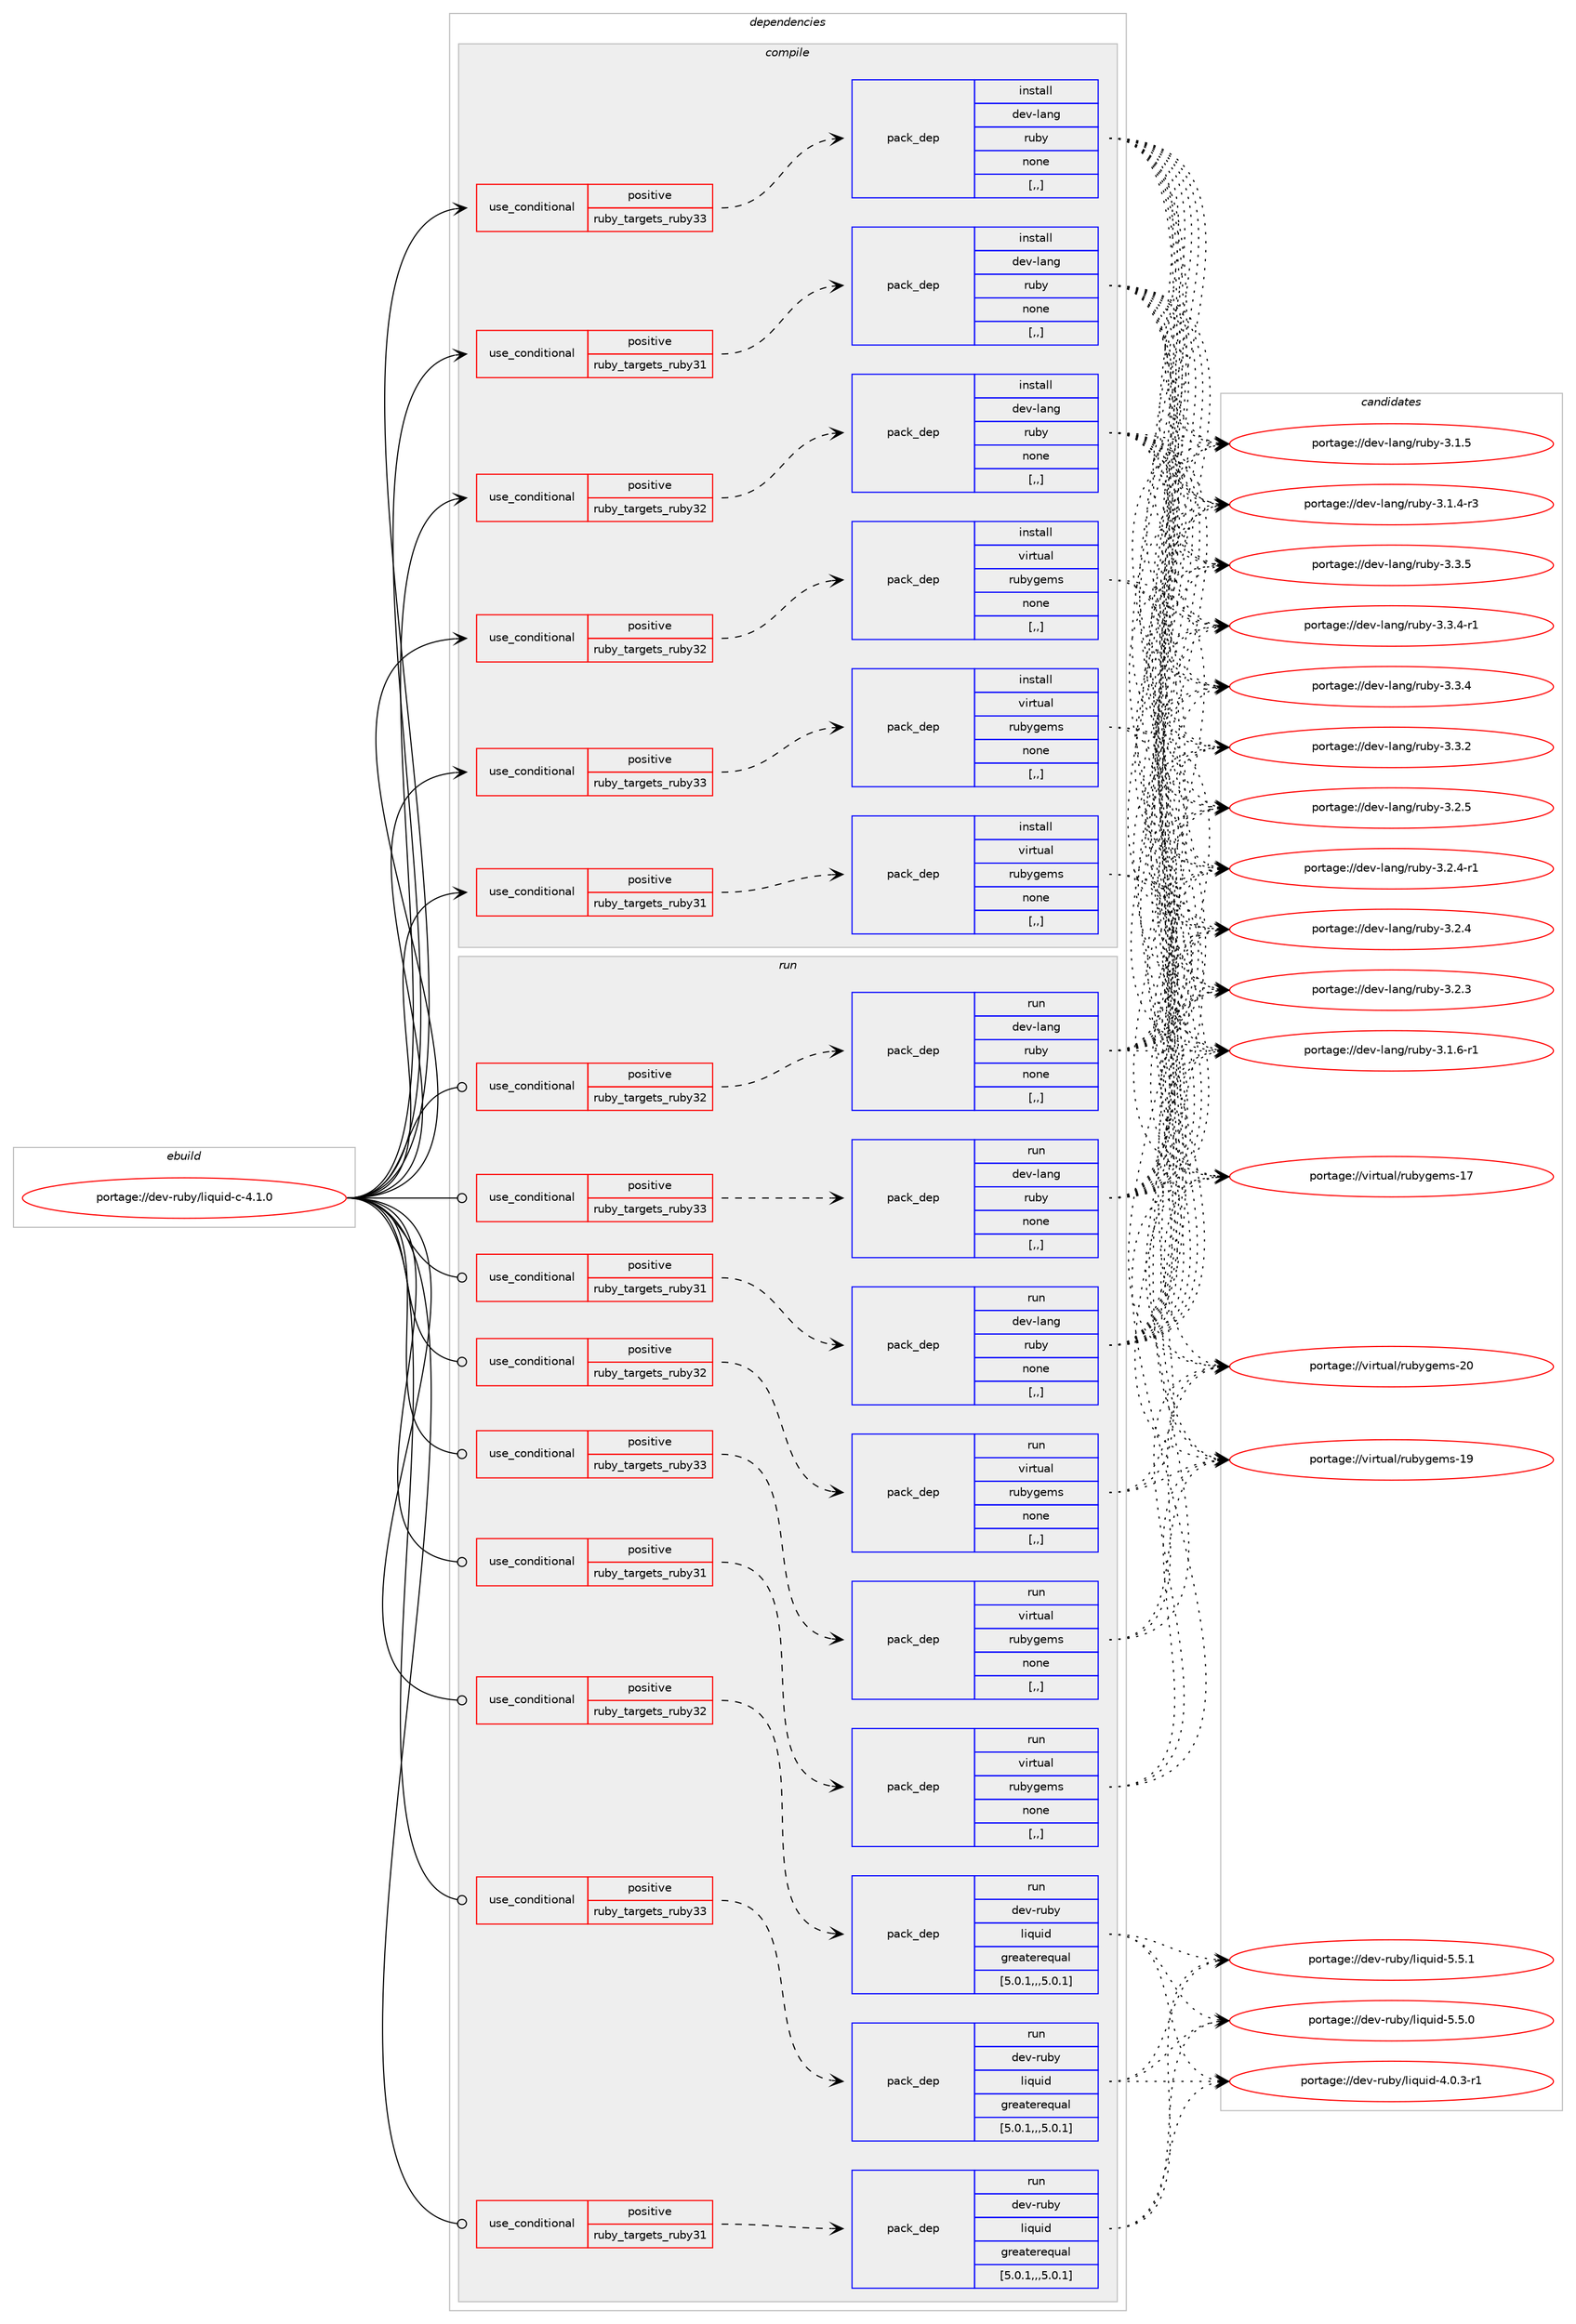 digraph prolog {

# *************
# Graph options
# *************

newrank=true;
concentrate=true;
compound=true;
graph [rankdir=LR,fontname=Helvetica,fontsize=10,ranksep=1.5];#, ranksep=2.5, nodesep=0.2];
edge  [arrowhead=vee];
node  [fontname=Helvetica,fontsize=10];

# **********
# The ebuild
# **********

subgraph cluster_leftcol {
color=gray;
label=<<i>ebuild</i>>;
id [label="portage://dev-ruby/liquid-c-4.1.0", color=red, width=4, href="../dev-ruby/liquid-c-4.1.0.svg"];
}

# ****************
# The dependencies
# ****************

subgraph cluster_midcol {
color=gray;
label=<<i>dependencies</i>>;
subgraph cluster_compile {
fillcolor="#eeeeee";
style=filled;
label=<<i>compile</i>>;
subgraph cond180939 {
dependency684589 [label=<<TABLE BORDER="0" CELLBORDER="1" CELLSPACING="0" CELLPADDING="4"><TR><TD ROWSPAN="3" CELLPADDING="10">use_conditional</TD></TR><TR><TD>positive</TD></TR><TR><TD>ruby_targets_ruby31</TD></TR></TABLE>>, shape=none, color=red];
subgraph pack498718 {
dependency684590 [label=<<TABLE BORDER="0" CELLBORDER="1" CELLSPACING="0" CELLPADDING="4" WIDTH="220"><TR><TD ROWSPAN="6" CELLPADDING="30">pack_dep</TD></TR><TR><TD WIDTH="110">install</TD></TR><TR><TD>dev-lang</TD></TR><TR><TD>ruby</TD></TR><TR><TD>none</TD></TR><TR><TD>[,,]</TD></TR></TABLE>>, shape=none, color=blue];
}
dependency684589:e -> dependency684590:w [weight=20,style="dashed",arrowhead="vee"];
}
id:e -> dependency684589:w [weight=20,style="solid",arrowhead="vee"];
subgraph cond180940 {
dependency684591 [label=<<TABLE BORDER="0" CELLBORDER="1" CELLSPACING="0" CELLPADDING="4"><TR><TD ROWSPAN="3" CELLPADDING="10">use_conditional</TD></TR><TR><TD>positive</TD></TR><TR><TD>ruby_targets_ruby31</TD></TR></TABLE>>, shape=none, color=red];
subgraph pack498719 {
dependency684592 [label=<<TABLE BORDER="0" CELLBORDER="1" CELLSPACING="0" CELLPADDING="4" WIDTH="220"><TR><TD ROWSPAN="6" CELLPADDING="30">pack_dep</TD></TR><TR><TD WIDTH="110">install</TD></TR><TR><TD>virtual</TD></TR><TR><TD>rubygems</TD></TR><TR><TD>none</TD></TR><TR><TD>[,,]</TD></TR></TABLE>>, shape=none, color=blue];
}
dependency684591:e -> dependency684592:w [weight=20,style="dashed",arrowhead="vee"];
}
id:e -> dependency684591:w [weight=20,style="solid",arrowhead="vee"];
subgraph cond180941 {
dependency684593 [label=<<TABLE BORDER="0" CELLBORDER="1" CELLSPACING="0" CELLPADDING="4"><TR><TD ROWSPAN="3" CELLPADDING="10">use_conditional</TD></TR><TR><TD>positive</TD></TR><TR><TD>ruby_targets_ruby32</TD></TR></TABLE>>, shape=none, color=red];
subgraph pack498720 {
dependency684594 [label=<<TABLE BORDER="0" CELLBORDER="1" CELLSPACING="0" CELLPADDING="4" WIDTH="220"><TR><TD ROWSPAN="6" CELLPADDING="30">pack_dep</TD></TR><TR><TD WIDTH="110">install</TD></TR><TR><TD>dev-lang</TD></TR><TR><TD>ruby</TD></TR><TR><TD>none</TD></TR><TR><TD>[,,]</TD></TR></TABLE>>, shape=none, color=blue];
}
dependency684593:e -> dependency684594:w [weight=20,style="dashed",arrowhead="vee"];
}
id:e -> dependency684593:w [weight=20,style="solid",arrowhead="vee"];
subgraph cond180942 {
dependency684595 [label=<<TABLE BORDER="0" CELLBORDER="1" CELLSPACING="0" CELLPADDING="4"><TR><TD ROWSPAN="3" CELLPADDING="10">use_conditional</TD></TR><TR><TD>positive</TD></TR><TR><TD>ruby_targets_ruby32</TD></TR></TABLE>>, shape=none, color=red];
subgraph pack498721 {
dependency684596 [label=<<TABLE BORDER="0" CELLBORDER="1" CELLSPACING="0" CELLPADDING="4" WIDTH="220"><TR><TD ROWSPAN="6" CELLPADDING="30">pack_dep</TD></TR><TR><TD WIDTH="110">install</TD></TR><TR><TD>virtual</TD></TR><TR><TD>rubygems</TD></TR><TR><TD>none</TD></TR><TR><TD>[,,]</TD></TR></TABLE>>, shape=none, color=blue];
}
dependency684595:e -> dependency684596:w [weight=20,style="dashed",arrowhead="vee"];
}
id:e -> dependency684595:w [weight=20,style="solid",arrowhead="vee"];
subgraph cond180943 {
dependency684597 [label=<<TABLE BORDER="0" CELLBORDER="1" CELLSPACING="0" CELLPADDING="4"><TR><TD ROWSPAN="3" CELLPADDING="10">use_conditional</TD></TR><TR><TD>positive</TD></TR><TR><TD>ruby_targets_ruby33</TD></TR></TABLE>>, shape=none, color=red];
subgraph pack498722 {
dependency684598 [label=<<TABLE BORDER="0" CELLBORDER="1" CELLSPACING="0" CELLPADDING="4" WIDTH="220"><TR><TD ROWSPAN="6" CELLPADDING="30">pack_dep</TD></TR><TR><TD WIDTH="110">install</TD></TR><TR><TD>dev-lang</TD></TR><TR><TD>ruby</TD></TR><TR><TD>none</TD></TR><TR><TD>[,,]</TD></TR></TABLE>>, shape=none, color=blue];
}
dependency684597:e -> dependency684598:w [weight=20,style="dashed",arrowhead="vee"];
}
id:e -> dependency684597:w [weight=20,style="solid",arrowhead="vee"];
subgraph cond180944 {
dependency684599 [label=<<TABLE BORDER="0" CELLBORDER="1" CELLSPACING="0" CELLPADDING="4"><TR><TD ROWSPAN="3" CELLPADDING="10">use_conditional</TD></TR><TR><TD>positive</TD></TR><TR><TD>ruby_targets_ruby33</TD></TR></TABLE>>, shape=none, color=red];
subgraph pack498723 {
dependency684600 [label=<<TABLE BORDER="0" CELLBORDER="1" CELLSPACING="0" CELLPADDING="4" WIDTH="220"><TR><TD ROWSPAN="6" CELLPADDING="30">pack_dep</TD></TR><TR><TD WIDTH="110">install</TD></TR><TR><TD>virtual</TD></TR><TR><TD>rubygems</TD></TR><TR><TD>none</TD></TR><TR><TD>[,,]</TD></TR></TABLE>>, shape=none, color=blue];
}
dependency684599:e -> dependency684600:w [weight=20,style="dashed",arrowhead="vee"];
}
id:e -> dependency684599:w [weight=20,style="solid",arrowhead="vee"];
}
subgraph cluster_compileandrun {
fillcolor="#eeeeee";
style=filled;
label=<<i>compile and run</i>>;
}
subgraph cluster_run {
fillcolor="#eeeeee";
style=filled;
label=<<i>run</i>>;
subgraph cond180945 {
dependency684601 [label=<<TABLE BORDER="0" CELLBORDER="1" CELLSPACING="0" CELLPADDING="4"><TR><TD ROWSPAN="3" CELLPADDING="10">use_conditional</TD></TR><TR><TD>positive</TD></TR><TR><TD>ruby_targets_ruby31</TD></TR></TABLE>>, shape=none, color=red];
subgraph pack498724 {
dependency684602 [label=<<TABLE BORDER="0" CELLBORDER="1" CELLSPACING="0" CELLPADDING="4" WIDTH="220"><TR><TD ROWSPAN="6" CELLPADDING="30">pack_dep</TD></TR><TR><TD WIDTH="110">run</TD></TR><TR><TD>dev-lang</TD></TR><TR><TD>ruby</TD></TR><TR><TD>none</TD></TR><TR><TD>[,,]</TD></TR></TABLE>>, shape=none, color=blue];
}
dependency684601:e -> dependency684602:w [weight=20,style="dashed",arrowhead="vee"];
}
id:e -> dependency684601:w [weight=20,style="solid",arrowhead="odot"];
subgraph cond180946 {
dependency684603 [label=<<TABLE BORDER="0" CELLBORDER="1" CELLSPACING="0" CELLPADDING="4"><TR><TD ROWSPAN="3" CELLPADDING="10">use_conditional</TD></TR><TR><TD>positive</TD></TR><TR><TD>ruby_targets_ruby31</TD></TR></TABLE>>, shape=none, color=red];
subgraph pack498725 {
dependency684604 [label=<<TABLE BORDER="0" CELLBORDER="1" CELLSPACING="0" CELLPADDING="4" WIDTH="220"><TR><TD ROWSPAN="6" CELLPADDING="30">pack_dep</TD></TR><TR><TD WIDTH="110">run</TD></TR><TR><TD>dev-ruby</TD></TR><TR><TD>liquid</TD></TR><TR><TD>greaterequal</TD></TR><TR><TD>[5.0.1,,,5.0.1]</TD></TR></TABLE>>, shape=none, color=blue];
}
dependency684603:e -> dependency684604:w [weight=20,style="dashed",arrowhead="vee"];
}
id:e -> dependency684603:w [weight=20,style="solid",arrowhead="odot"];
subgraph cond180947 {
dependency684605 [label=<<TABLE BORDER="0" CELLBORDER="1" CELLSPACING="0" CELLPADDING="4"><TR><TD ROWSPAN="3" CELLPADDING="10">use_conditional</TD></TR><TR><TD>positive</TD></TR><TR><TD>ruby_targets_ruby31</TD></TR></TABLE>>, shape=none, color=red];
subgraph pack498726 {
dependency684606 [label=<<TABLE BORDER="0" CELLBORDER="1" CELLSPACING="0" CELLPADDING="4" WIDTH="220"><TR><TD ROWSPAN="6" CELLPADDING="30">pack_dep</TD></TR><TR><TD WIDTH="110">run</TD></TR><TR><TD>virtual</TD></TR><TR><TD>rubygems</TD></TR><TR><TD>none</TD></TR><TR><TD>[,,]</TD></TR></TABLE>>, shape=none, color=blue];
}
dependency684605:e -> dependency684606:w [weight=20,style="dashed",arrowhead="vee"];
}
id:e -> dependency684605:w [weight=20,style="solid",arrowhead="odot"];
subgraph cond180948 {
dependency684607 [label=<<TABLE BORDER="0" CELLBORDER="1" CELLSPACING="0" CELLPADDING="4"><TR><TD ROWSPAN="3" CELLPADDING="10">use_conditional</TD></TR><TR><TD>positive</TD></TR><TR><TD>ruby_targets_ruby32</TD></TR></TABLE>>, shape=none, color=red];
subgraph pack498727 {
dependency684608 [label=<<TABLE BORDER="0" CELLBORDER="1" CELLSPACING="0" CELLPADDING="4" WIDTH="220"><TR><TD ROWSPAN="6" CELLPADDING="30">pack_dep</TD></TR><TR><TD WIDTH="110">run</TD></TR><TR><TD>dev-lang</TD></TR><TR><TD>ruby</TD></TR><TR><TD>none</TD></TR><TR><TD>[,,]</TD></TR></TABLE>>, shape=none, color=blue];
}
dependency684607:e -> dependency684608:w [weight=20,style="dashed",arrowhead="vee"];
}
id:e -> dependency684607:w [weight=20,style="solid",arrowhead="odot"];
subgraph cond180949 {
dependency684609 [label=<<TABLE BORDER="0" CELLBORDER="1" CELLSPACING="0" CELLPADDING="4"><TR><TD ROWSPAN="3" CELLPADDING="10">use_conditional</TD></TR><TR><TD>positive</TD></TR><TR><TD>ruby_targets_ruby32</TD></TR></TABLE>>, shape=none, color=red];
subgraph pack498728 {
dependency684610 [label=<<TABLE BORDER="0" CELLBORDER="1" CELLSPACING="0" CELLPADDING="4" WIDTH="220"><TR><TD ROWSPAN="6" CELLPADDING="30">pack_dep</TD></TR><TR><TD WIDTH="110">run</TD></TR><TR><TD>dev-ruby</TD></TR><TR><TD>liquid</TD></TR><TR><TD>greaterequal</TD></TR><TR><TD>[5.0.1,,,5.0.1]</TD></TR></TABLE>>, shape=none, color=blue];
}
dependency684609:e -> dependency684610:w [weight=20,style="dashed",arrowhead="vee"];
}
id:e -> dependency684609:w [weight=20,style="solid",arrowhead="odot"];
subgraph cond180950 {
dependency684611 [label=<<TABLE BORDER="0" CELLBORDER="1" CELLSPACING="0" CELLPADDING="4"><TR><TD ROWSPAN="3" CELLPADDING="10">use_conditional</TD></TR><TR><TD>positive</TD></TR><TR><TD>ruby_targets_ruby32</TD></TR></TABLE>>, shape=none, color=red];
subgraph pack498729 {
dependency684612 [label=<<TABLE BORDER="0" CELLBORDER="1" CELLSPACING="0" CELLPADDING="4" WIDTH="220"><TR><TD ROWSPAN="6" CELLPADDING="30">pack_dep</TD></TR><TR><TD WIDTH="110">run</TD></TR><TR><TD>virtual</TD></TR><TR><TD>rubygems</TD></TR><TR><TD>none</TD></TR><TR><TD>[,,]</TD></TR></TABLE>>, shape=none, color=blue];
}
dependency684611:e -> dependency684612:w [weight=20,style="dashed",arrowhead="vee"];
}
id:e -> dependency684611:w [weight=20,style="solid",arrowhead="odot"];
subgraph cond180951 {
dependency684613 [label=<<TABLE BORDER="0" CELLBORDER="1" CELLSPACING="0" CELLPADDING="4"><TR><TD ROWSPAN="3" CELLPADDING="10">use_conditional</TD></TR><TR><TD>positive</TD></TR><TR><TD>ruby_targets_ruby33</TD></TR></TABLE>>, shape=none, color=red];
subgraph pack498730 {
dependency684614 [label=<<TABLE BORDER="0" CELLBORDER="1" CELLSPACING="0" CELLPADDING="4" WIDTH="220"><TR><TD ROWSPAN="6" CELLPADDING="30">pack_dep</TD></TR><TR><TD WIDTH="110">run</TD></TR><TR><TD>dev-lang</TD></TR><TR><TD>ruby</TD></TR><TR><TD>none</TD></TR><TR><TD>[,,]</TD></TR></TABLE>>, shape=none, color=blue];
}
dependency684613:e -> dependency684614:w [weight=20,style="dashed",arrowhead="vee"];
}
id:e -> dependency684613:w [weight=20,style="solid",arrowhead="odot"];
subgraph cond180952 {
dependency684615 [label=<<TABLE BORDER="0" CELLBORDER="1" CELLSPACING="0" CELLPADDING="4"><TR><TD ROWSPAN="3" CELLPADDING="10">use_conditional</TD></TR><TR><TD>positive</TD></TR><TR><TD>ruby_targets_ruby33</TD></TR></TABLE>>, shape=none, color=red];
subgraph pack498731 {
dependency684616 [label=<<TABLE BORDER="0" CELLBORDER="1" CELLSPACING="0" CELLPADDING="4" WIDTH="220"><TR><TD ROWSPAN="6" CELLPADDING="30">pack_dep</TD></TR><TR><TD WIDTH="110">run</TD></TR><TR><TD>dev-ruby</TD></TR><TR><TD>liquid</TD></TR><TR><TD>greaterequal</TD></TR><TR><TD>[5.0.1,,,5.0.1]</TD></TR></TABLE>>, shape=none, color=blue];
}
dependency684615:e -> dependency684616:w [weight=20,style="dashed",arrowhead="vee"];
}
id:e -> dependency684615:w [weight=20,style="solid",arrowhead="odot"];
subgraph cond180953 {
dependency684617 [label=<<TABLE BORDER="0" CELLBORDER="1" CELLSPACING="0" CELLPADDING="4"><TR><TD ROWSPAN="3" CELLPADDING="10">use_conditional</TD></TR><TR><TD>positive</TD></TR><TR><TD>ruby_targets_ruby33</TD></TR></TABLE>>, shape=none, color=red];
subgraph pack498732 {
dependency684618 [label=<<TABLE BORDER="0" CELLBORDER="1" CELLSPACING="0" CELLPADDING="4" WIDTH="220"><TR><TD ROWSPAN="6" CELLPADDING="30">pack_dep</TD></TR><TR><TD WIDTH="110">run</TD></TR><TR><TD>virtual</TD></TR><TR><TD>rubygems</TD></TR><TR><TD>none</TD></TR><TR><TD>[,,]</TD></TR></TABLE>>, shape=none, color=blue];
}
dependency684617:e -> dependency684618:w [weight=20,style="dashed",arrowhead="vee"];
}
id:e -> dependency684617:w [weight=20,style="solid",arrowhead="odot"];
}
}

# **************
# The candidates
# **************

subgraph cluster_choices {
rank=same;
color=gray;
label=<<i>candidates</i>>;

subgraph choice498718 {
color=black;
nodesep=1;
choice10010111845108971101034711411798121455146514653 [label="portage://dev-lang/ruby-3.3.5", color=red, width=4,href="../dev-lang/ruby-3.3.5.svg"];
choice100101118451089711010347114117981214551465146524511449 [label="portage://dev-lang/ruby-3.3.4-r1", color=red, width=4,href="../dev-lang/ruby-3.3.4-r1.svg"];
choice10010111845108971101034711411798121455146514652 [label="portage://dev-lang/ruby-3.3.4", color=red, width=4,href="../dev-lang/ruby-3.3.4.svg"];
choice10010111845108971101034711411798121455146514650 [label="portage://dev-lang/ruby-3.3.2", color=red, width=4,href="../dev-lang/ruby-3.3.2.svg"];
choice10010111845108971101034711411798121455146504653 [label="portage://dev-lang/ruby-3.2.5", color=red, width=4,href="../dev-lang/ruby-3.2.5.svg"];
choice100101118451089711010347114117981214551465046524511449 [label="portage://dev-lang/ruby-3.2.4-r1", color=red, width=4,href="../dev-lang/ruby-3.2.4-r1.svg"];
choice10010111845108971101034711411798121455146504652 [label="portage://dev-lang/ruby-3.2.4", color=red, width=4,href="../dev-lang/ruby-3.2.4.svg"];
choice10010111845108971101034711411798121455146504651 [label="portage://dev-lang/ruby-3.2.3", color=red, width=4,href="../dev-lang/ruby-3.2.3.svg"];
choice100101118451089711010347114117981214551464946544511449 [label="portage://dev-lang/ruby-3.1.6-r1", color=red, width=4,href="../dev-lang/ruby-3.1.6-r1.svg"];
choice10010111845108971101034711411798121455146494653 [label="portage://dev-lang/ruby-3.1.5", color=red, width=4,href="../dev-lang/ruby-3.1.5.svg"];
choice100101118451089711010347114117981214551464946524511451 [label="portage://dev-lang/ruby-3.1.4-r3", color=red, width=4,href="../dev-lang/ruby-3.1.4-r3.svg"];
dependency684590:e -> choice10010111845108971101034711411798121455146514653:w [style=dotted,weight="100"];
dependency684590:e -> choice100101118451089711010347114117981214551465146524511449:w [style=dotted,weight="100"];
dependency684590:e -> choice10010111845108971101034711411798121455146514652:w [style=dotted,weight="100"];
dependency684590:e -> choice10010111845108971101034711411798121455146514650:w [style=dotted,weight="100"];
dependency684590:e -> choice10010111845108971101034711411798121455146504653:w [style=dotted,weight="100"];
dependency684590:e -> choice100101118451089711010347114117981214551465046524511449:w [style=dotted,weight="100"];
dependency684590:e -> choice10010111845108971101034711411798121455146504652:w [style=dotted,weight="100"];
dependency684590:e -> choice10010111845108971101034711411798121455146504651:w [style=dotted,weight="100"];
dependency684590:e -> choice100101118451089711010347114117981214551464946544511449:w [style=dotted,weight="100"];
dependency684590:e -> choice10010111845108971101034711411798121455146494653:w [style=dotted,weight="100"];
dependency684590:e -> choice100101118451089711010347114117981214551464946524511451:w [style=dotted,weight="100"];
}
subgraph choice498719 {
color=black;
nodesep=1;
choice118105114116117971084711411798121103101109115455048 [label="portage://virtual/rubygems-20", color=red, width=4,href="../virtual/rubygems-20.svg"];
choice118105114116117971084711411798121103101109115454957 [label="portage://virtual/rubygems-19", color=red, width=4,href="../virtual/rubygems-19.svg"];
choice118105114116117971084711411798121103101109115454955 [label="portage://virtual/rubygems-17", color=red, width=4,href="../virtual/rubygems-17.svg"];
dependency684592:e -> choice118105114116117971084711411798121103101109115455048:w [style=dotted,weight="100"];
dependency684592:e -> choice118105114116117971084711411798121103101109115454957:w [style=dotted,weight="100"];
dependency684592:e -> choice118105114116117971084711411798121103101109115454955:w [style=dotted,weight="100"];
}
subgraph choice498720 {
color=black;
nodesep=1;
choice10010111845108971101034711411798121455146514653 [label="portage://dev-lang/ruby-3.3.5", color=red, width=4,href="../dev-lang/ruby-3.3.5.svg"];
choice100101118451089711010347114117981214551465146524511449 [label="portage://dev-lang/ruby-3.3.4-r1", color=red, width=4,href="../dev-lang/ruby-3.3.4-r1.svg"];
choice10010111845108971101034711411798121455146514652 [label="portage://dev-lang/ruby-3.3.4", color=red, width=4,href="../dev-lang/ruby-3.3.4.svg"];
choice10010111845108971101034711411798121455146514650 [label="portage://dev-lang/ruby-3.3.2", color=red, width=4,href="../dev-lang/ruby-3.3.2.svg"];
choice10010111845108971101034711411798121455146504653 [label="portage://dev-lang/ruby-3.2.5", color=red, width=4,href="../dev-lang/ruby-3.2.5.svg"];
choice100101118451089711010347114117981214551465046524511449 [label="portage://dev-lang/ruby-3.2.4-r1", color=red, width=4,href="../dev-lang/ruby-3.2.4-r1.svg"];
choice10010111845108971101034711411798121455146504652 [label="portage://dev-lang/ruby-3.2.4", color=red, width=4,href="../dev-lang/ruby-3.2.4.svg"];
choice10010111845108971101034711411798121455146504651 [label="portage://dev-lang/ruby-3.2.3", color=red, width=4,href="../dev-lang/ruby-3.2.3.svg"];
choice100101118451089711010347114117981214551464946544511449 [label="portage://dev-lang/ruby-3.1.6-r1", color=red, width=4,href="../dev-lang/ruby-3.1.6-r1.svg"];
choice10010111845108971101034711411798121455146494653 [label="portage://dev-lang/ruby-3.1.5", color=red, width=4,href="../dev-lang/ruby-3.1.5.svg"];
choice100101118451089711010347114117981214551464946524511451 [label="portage://dev-lang/ruby-3.1.4-r3", color=red, width=4,href="../dev-lang/ruby-3.1.4-r3.svg"];
dependency684594:e -> choice10010111845108971101034711411798121455146514653:w [style=dotted,weight="100"];
dependency684594:e -> choice100101118451089711010347114117981214551465146524511449:w [style=dotted,weight="100"];
dependency684594:e -> choice10010111845108971101034711411798121455146514652:w [style=dotted,weight="100"];
dependency684594:e -> choice10010111845108971101034711411798121455146514650:w [style=dotted,weight="100"];
dependency684594:e -> choice10010111845108971101034711411798121455146504653:w [style=dotted,weight="100"];
dependency684594:e -> choice100101118451089711010347114117981214551465046524511449:w [style=dotted,weight="100"];
dependency684594:e -> choice10010111845108971101034711411798121455146504652:w [style=dotted,weight="100"];
dependency684594:e -> choice10010111845108971101034711411798121455146504651:w [style=dotted,weight="100"];
dependency684594:e -> choice100101118451089711010347114117981214551464946544511449:w [style=dotted,weight="100"];
dependency684594:e -> choice10010111845108971101034711411798121455146494653:w [style=dotted,weight="100"];
dependency684594:e -> choice100101118451089711010347114117981214551464946524511451:w [style=dotted,weight="100"];
}
subgraph choice498721 {
color=black;
nodesep=1;
choice118105114116117971084711411798121103101109115455048 [label="portage://virtual/rubygems-20", color=red, width=4,href="../virtual/rubygems-20.svg"];
choice118105114116117971084711411798121103101109115454957 [label="portage://virtual/rubygems-19", color=red, width=4,href="../virtual/rubygems-19.svg"];
choice118105114116117971084711411798121103101109115454955 [label="portage://virtual/rubygems-17", color=red, width=4,href="../virtual/rubygems-17.svg"];
dependency684596:e -> choice118105114116117971084711411798121103101109115455048:w [style=dotted,weight="100"];
dependency684596:e -> choice118105114116117971084711411798121103101109115454957:w [style=dotted,weight="100"];
dependency684596:e -> choice118105114116117971084711411798121103101109115454955:w [style=dotted,weight="100"];
}
subgraph choice498722 {
color=black;
nodesep=1;
choice10010111845108971101034711411798121455146514653 [label="portage://dev-lang/ruby-3.3.5", color=red, width=4,href="../dev-lang/ruby-3.3.5.svg"];
choice100101118451089711010347114117981214551465146524511449 [label="portage://dev-lang/ruby-3.3.4-r1", color=red, width=4,href="../dev-lang/ruby-3.3.4-r1.svg"];
choice10010111845108971101034711411798121455146514652 [label="portage://dev-lang/ruby-3.3.4", color=red, width=4,href="../dev-lang/ruby-3.3.4.svg"];
choice10010111845108971101034711411798121455146514650 [label="portage://dev-lang/ruby-3.3.2", color=red, width=4,href="../dev-lang/ruby-3.3.2.svg"];
choice10010111845108971101034711411798121455146504653 [label="portage://dev-lang/ruby-3.2.5", color=red, width=4,href="../dev-lang/ruby-3.2.5.svg"];
choice100101118451089711010347114117981214551465046524511449 [label="portage://dev-lang/ruby-3.2.4-r1", color=red, width=4,href="../dev-lang/ruby-3.2.4-r1.svg"];
choice10010111845108971101034711411798121455146504652 [label="portage://dev-lang/ruby-3.2.4", color=red, width=4,href="../dev-lang/ruby-3.2.4.svg"];
choice10010111845108971101034711411798121455146504651 [label="portage://dev-lang/ruby-3.2.3", color=red, width=4,href="../dev-lang/ruby-3.2.3.svg"];
choice100101118451089711010347114117981214551464946544511449 [label="portage://dev-lang/ruby-3.1.6-r1", color=red, width=4,href="../dev-lang/ruby-3.1.6-r1.svg"];
choice10010111845108971101034711411798121455146494653 [label="portage://dev-lang/ruby-3.1.5", color=red, width=4,href="../dev-lang/ruby-3.1.5.svg"];
choice100101118451089711010347114117981214551464946524511451 [label="portage://dev-lang/ruby-3.1.4-r3", color=red, width=4,href="../dev-lang/ruby-3.1.4-r3.svg"];
dependency684598:e -> choice10010111845108971101034711411798121455146514653:w [style=dotted,weight="100"];
dependency684598:e -> choice100101118451089711010347114117981214551465146524511449:w [style=dotted,weight="100"];
dependency684598:e -> choice10010111845108971101034711411798121455146514652:w [style=dotted,weight="100"];
dependency684598:e -> choice10010111845108971101034711411798121455146514650:w [style=dotted,weight="100"];
dependency684598:e -> choice10010111845108971101034711411798121455146504653:w [style=dotted,weight="100"];
dependency684598:e -> choice100101118451089711010347114117981214551465046524511449:w [style=dotted,weight="100"];
dependency684598:e -> choice10010111845108971101034711411798121455146504652:w [style=dotted,weight="100"];
dependency684598:e -> choice10010111845108971101034711411798121455146504651:w [style=dotted,weight="100"];
dependency684598:e -> choice100101118451089711010347114117981214551464946544511449:w [style=dotted,weight="100"];
dependency684598:e -> choice10010111845108971101034711411798121455146494653:w [style=dotted,weight="100"];
dependency684598:e -> choice100101118451089711010347114117981214551464946524511451:w [style=dotted,weight="100"];
}
subgraph choice498723 {
color=black;
nodesep=1;
choice118105114116117971084711411798121103101109115455048 [label="portage://virtual/rubygems-20", color=red, width=4,href="../virtual/rubygems-20.svg"];
choice118105114116117971084711411798121103101109115454957 [label="portage://virtual/rubygems-19", color=red, width=4,href="../virtual/rubygems-19.svg"];
choice118105114116117971084711411798121103101109115454955 [label="portage://virtual/rubygems-17", color=red, width=4,href="../virtual/rubygems-17.svg"];
dependency684600:e -> choice118105114116117971084711411798121103101109115455048:w [style=dotted,weight="100"];
dependency684600:e -> choice118105114116117971084711411798121103101109115454957:w [style=dotted,weight="100"];
dependency684600:e -> choice118105114116117971084711411798121103101109115454955:w [style=dotted,weight="100"];
}
subgraph choice498724 {
color=black;
nodesep=1;
choice10010111845108971101034711411798121455146514653 [label="portage://dev-lang/ruby-3.3.5", color=red, width=4,href="../dev-lang/ruby-3.3.5.svg"];
choice100101118451089711010347114117981214551465146524511449 [label="portage://dev-lang/ruby-3.3.4-r1", color=red, width=4,href="../dev-lang/ruby-3.3.4-r1.svg"];
choice10010111845108971101034711411798121455146514652 [label="portage://dev-lang/ruby-3.3.4", color=red, width=4,href="../dev-lang/ruby-3.3.4.svg"];
choice10010111845108971101034711411798121455146514650 [label="portage://dev-lang/ruby-3.3.2", color=red, width=4,href="../dev-lang/ruby-3.3.2.svg"];
choice10010111845108971101034711411798121455146504653 [label="portage://dev-lang/ruby-3.2.5", color=red, width=4,href="../dev-lang/ruby-3.2.5.svg"];
choice100101118451089711010347114117981214551465046524511449 [label="portage://dev-lang/ruby-3.2.4-r1", color=red, width=4,href="../dev-lang/ruby-3.2.4-r1.svg"];
choice10010111845108971101034711411798121455146504652 [label="portage://dev-lang/ruby-3.2.4", color=red, width=4,href="../dev-lang/ruby-3.2.4.svg"];
choice10010111845108971101034711411798121455146504651 [label="portage://dev-lang/ruby-3.2.3", color=red, width=4,href="../dev-lang/ruby-3.2.3.svg"];
choice100101118451089711010347114117981214551464946544511449 [label="portage://dev-lang/ruby-3.1.6-r1", color=red, width=4,href="../dev-lang/ruby-3.1.6-r1.svg"];
choice10010111845108971101034711411798121455146494653 [label="portage://dev-lang/ruby-3.1.5", color=red, width=4,href="../dev-lang/ruby-3.1.5.svg"];
choice100101118451089711010347114117981214551464946524511451 [label="portage://dev-lang/ruby-3.1.4-r3", color=red, width=4,href="../dev-lang/ruby-3.1.4-r3.svg"];
dependency684602:e -> choice10010111845108971101034711411798121455146514653:w [style=dotted,weight="100"];
dependency684602:e -> choice100101118451089711010347114117981214551465146524511449:w [style=dotted,weight="100"];
dependency684602:e -> choice10010111845108971101034711411798121455146514652:w [style=dotted,weight="100"];
dependency684602:e -> choice10010111845108971101034711411798121455146514650:w [style=dotted,weight="100"];
dependency684602:e -> choice10010111845108971101034711411798121455146504653:w [style=dotted,weight="100"];
dependency684602:e -> choice100101118451089711010347114117981214551465046524511449:w [style=dotted,weight="100"];
dependency684602:e -> choice10010111845108971101034711411798121455146504652:w [style=dotted,weight="100"];
dependency684602:e -> choice10010111845108971101034711411798121455146504651:w [style=dotted,weight="100"];
dependency684602:e -> choice100101118451089711010347114117981214551464946544511449:w [style=dotted,weight="100"];
dependency684602:e -> choice10010111845108971101034711411798121455146494653:w [style=dotted,weight="100"];
dependency684602:e -> choice100101118451089711010347114117981214551464946524511451:w [style=dotted,weight="100"];
}
subgraph choice498725 {
color=black;
nodesep=1;
choice100101118451141179812147108105113117105100455346534649 [label="portage://dev-ruby/liquid-5.5.1", color=red, width=4,href="../dev-ruby/liquid-5.5.1.svg"];
choice100101118451141179812147108105113117105100455346534648 [label="portage://dev-ruby/liquid-5.5.0", color=red, width=4,href="../dev-ruby/liquid-5.5.0.svg"];
choice1001011184511411798121471081051131171051004552464846514511449 [label="portage://dev-ruby/liquid-4.0.3-r1", color=red, width=4,href="../dev-ruby/liquid-4.0.3-r1.svg"];
dependency684604:e -> choice100101118451141179812147108105113117105100455346534649:w [style=dotted,weight="100"];
dependency684604:e -> choice100101118451141179812147108105113117105100455346534648:w [style=dotted,weight="100"];
dependency684604:e -> choice1001011184511411798121471081051131171051004552464846514511449:w [style=dotted,weight="100"];
}
subgraph choice498726 {
color=black;
nodesep=1;
choice118105114116117971084711411798121103101109115455048 [label="portage://virtual/rubygems-20", color=red, width=4,href="../virtual/rubygems-20.svg"];
choice118105114116117971084711411798121103101109115454957 [label="portage://virtual/rubygems-19", color=red, width=4,href="../virtual/rubygems-19.svg"];
choice118105114116117971084711411798121103101109115454955 [label="portage://virtual/rubygems-17", color=red, width=4,href="../virtual/rubygems-17.svg"];
dependency684606:e -> choice118105114116117971084711411798121103101109115455048:w [style=dotted,weight="100"];
dependency684606:e -> choice118105114116117971084711411798121103101109115454957:w [style=dotted,weight="100"];
dependency684606:e -> choice118105114116117971084711411798121103101109115454955:w [style=dotted,weight="100"];
}
subgraph choice498727 {
color=black;
nodesep=1;
choice10010111845108971101034711411798121455146514653 [label="portage://dev-lang/ruby-3.3.5", color=red, width=4,href="../dev-lang/ruby-3.3.5.svg"];
choice100101118451089711010347114117981214551465146524511449 [label="portage://dev-lang/ruby-3.3.4-r1", color=red, width=4,href="../dev-lang/ruby-3.3.4-r1.svg"];
choice10010111845108971101034711411798121455146514652 [label="portage://dev-lang/ruby-3.3.4", color=red, width=4,href="../dev-lang/ruby-3.3.4.svg"];
choice10010111845108971101034711411798121455146514650 [label="portage://dev-lang/ruby-3.3.2", color=red, width=4,href="../dev-lang/ruby-3.3.2.svg"];
choice10010111845108971101034711411798121455146504653 [label="portage://dev-lang/ruby-3.2.5", color=red, width=4,href="../dev-lang/ruby-3.2.5.svg"];
choice100101118451089711010347114117981214551465046524511449 [label="portage://dev-lang/ruby-3.2.4-r1", color=red, width=4,href="../dev-lang/ruby-3.2.4-r1.svg"];
choice10010111845108971101034711411798121455146504652 [label="portage://dev-lang/ruby-3.2.4", color=red, width=4,href="../dev-lang/ruby-3.2.4.svg"];
choice10010111845108971101034711411798121455146504651 [label="portage://dev-lang/ruby-3.2.3", color=red, width=4,href="../dev-lang/ruby-3.2.3.svg"];
choice100101118451089711010347114117981214551464946544511449 [label="portage://dev-lang/ruby-3.1.6-r1", color=red, width=4,href="../dev-lang/ruby-3.1.6-r1.svg"];
choice10010111845108971101034711411798121455146494653 [label="portage://dev-lang/ruby-3.1.5", color=red, width=4,href="../dev-lang/ruby-3.1.5.svg"];
choice100101118451089711010347114117981214551464946524511451 [label="portage://dev-lang/ruby-3.1.4-r3", color=red, width=4,href="../dev-lang/ruby-3.1.4-r3.svg"];
dependency684608:e -> choice10010111845108971101034711411798121455146514653:w [style=dotted,weight="100"];
dependency684608:e -> choice100101118451089711010347114117981214551465146524511449:w [style=dotted,weight="100"];
dependency684608:e -> choice10010111845108971101034711411798121455146514652:w [style=dotted,weight="100"];
dependency684608:e -> choice10010111845108971101034711411798121455146514650:w [style=dotted,weight="100"];
dependency684608:e -> choice10010111845108971101034711411798121455146504653:w [style=dotted,weight="100"];
dependency684608:e -> choice100101118451089711010347114117981214551465046524511449:w [style=dotted,weight="100"];
dependency684608:e -> choice10010111845108971101034711411798121455146504652:w [style=dotted,weight="100"];
dependency684608:e -> choice10010111845108971101034711411798121455146504651:w [style=dotted,weight="100"];
dependency684608:e -> choice100101118451089711010347114117981214551464946544511449:w [style=dotted,weight="100"];
dependency684608:e -> choice10010111845108971101034711411798121455146494653:w [style=dotted,weight="100"];
dependency684608:e -> choice100101118451089711010347114117981214551464946524511451:w [style=dotted,weight="100"];
}
subgraph choice498728 {
color=black;
nodesep=1;
choice100101118451141179812147108105113117105100455346534649 [label="portage://dev-ruby/liquid-5.5.1", color=red, width=4,href="../dev-ruby/liquid-5.5.1.svg"];
choice100101118451141179812147108105113117105100455346534648 [label="portage://dev-ruby/liquid-5.5.0", color=red, width=4,href="../dev-ruby/liquid-5.5.0.svg"];
choice1001011184511411798121471081051131171051004552464846514511449 [label="portage://dev-ruby/liquid-4.0.3-r1", color=red, width=4,href="../dev-ruby/liquid-4.0.3-r1.svg"];
dependency684610:e -> choice100101118451141179812147108105113117105100455346534649:w [style=dotted,weight="100"];
dependency684610:e -> choice100101118451141179812147108105113117105100455346534648:w [style=dotted,weight="100"];
dependency684610:e -> choice1001011184511411798121471081051131171051004552464846514511449:w [style=dotted,weight="100"];
}
subgraph choice498729 {
color=black;
nodesep=1;
choice118105114116117971084711411798121103101109115455048 [label="portage://virtual/rubygems-20", color=red, width=4,href="../virtual/rubygems-20.svg"];
choice118105114116117971084711411798121103101109115454957 [label="portage://virtual/rubygems-19", color=red, width=4,href="../virtual/rubygems-19.svg"];
choice118105114116117971084711411798121103101109115454955 [label="portage://virtual/rubygems-17", color=red, width=4,href="../virtual/rubygems-17.svg"];
dependency684612:e -> choice118105114116117971084711411798121103101109115455048:w [style=dotted,weight="100"];
dependency684612:e -> choice118105114116117971084711411798121103101109115454957:w [style=dotted,weight="100"];
dependency684612:e -> choice118105114116117971084711411798121103101109115454955:w [style=dotted,weight="100"];
}
subgraph choice498730 {
color=black;
nodesep=1;
choice10010111845108971101034711411798121455146514653 [label="portage://dev-lang/ruby-3.3.5", color=red, width=4,href="../dev-lang/ruby-3.3.5.svg"];
choice100101118451089711010347114117981214551465146524511449 [label="portage://dev-lang/ruby-3.3.4-r1", color=red, width=4,href="../dev-lang/ruby-3.3.4-r1.svg"];
choice10010111845108971101034711411798121455146514652 [label="portage://dev-lang/ruby-3.3.4", color=red, width=4,href="../dev-lang/ruby-3.3.4.svg"];
choice10010111845108971101034711411798121455146514650 [label="portage://dev-lang/ruby-3.3.2", color=red, width=4,href="../dev-lang/ruby-3.3.2.svg"];
choice10010111845108971101034711411798121455146504653 [label="portage://dev-lang/ruby-3.2.5", color=red, width=4,href="../dev-lang/ruby-3.2.5.svg"];
choice100101118451089711010347114117981214551465046524511449 [label="portage://dev-lang/ruby-3.2.4-r1", color=red, width=4,href="../dev-lang/ruby-3.2.4-r1.svg"];
choice10010111845108971101034711411798121455146504652 [label="portage://dev-lang/ruby-3.2.4", color=red, width=4,href="../dev-lang/ruby-3.2.4.svg"];
choice10010111845108971101034711411798121455146504651 [label="portage://dev-lang/ruby-3.2.3", color=red, width=4,href="../dev-lang/ruby-3.2.3.svg"];
choice100101118451089711010347114117981214551464946544511449 [label="portage://dev-lang/ruby-3.1.6-r1", color=red, width=4,href="../dev-lang/ruby-3.1.6-r1.svg"];
choice10010111845108971101034711411798121455146494653 [label="portage://dev-lang/ruby-3.1.5", color=red, width=4,href="../dev-lang/ruby-3.1.5.svg"];
choice100101118451089711010347114117981214551464946524511451 [label="portage://dev-lang/ruby-3.1.4-r3", color=red, width=4,href="../dev-lang/ruby-3.1.4-r3.svg"];
dependency684614:e -> choice10010111845108971101034711411798121455146514653:w [style=dotted,weight="100"];
dependency684614:e -> choice100101118451089711010347114117981214551465146524511449:w [style=dotted,weight="100"];
dependency684614:e -> choice10010111845108971101034711411798121455146514652:w [style=dotted,weight="100"];
dependency684614:e -> choice10010111845108971101034711411798121455146514650:w [style=dotted,weight="100"];
dependency684614:e -> choice10010111845108971101034711411798121455146504653:w [style=dotted,weight="100"];
dependency684614:e -> choice100101118451089711010347114117981214551465046524511449:w [style=dotted,weight="100"];
dependency684614:e -> choice10010111845108971101034711411798121455146504652:w [style=dotted,weight="100"];
dependency684614:e -> choice10010111845108971101034711411798121455146504651:w [style=dotted,weight="100"];
dependency684614:e -> choice100101118451089711010347114117981214551464946544511449:w [style=dotted,weight="100"];
dependency684614:e -> choice10010111845108971101034711411798121455146494653:w [style=dotted,weight="100"];
dependency684614:e -> choice100101118451089711010347114117981214551464946524511451:w [style=dotted,weight="100"];
}
subgraph choice498731 {
color=black;
nodesep=1;
choice100101118451141179812147108105113117105100455346534649 [label="portage://dev-ruby/liquid-5.5.1", color=red, width=4,href="../dev-ruby/liquid-5.5.1.svg"];
choice100101118451141179812147108105113117105100455346534648 [label="portage://dev-ruby/liquid-5.5.0", color=red, width=4,href="../dev-ruby/liquid-5.5.0.svg"];
choice1001011184511411798121471081051131171051004552464846514511449 [label="portage://dev-ruby/liquid-4.0.3-r1", color=red, width=4,href="../dev-ruby/liquid-4.0.3-r1.svg"];
dependency684616:e -> choice100101118451141179812147108105113117105100455346534649:w [style=dotted,weight="100"];
dependency684616:e -> choice100101118451141179812147108105113117105100455346534648:w [style=dotted,weight="100"];
dependency684616:e -> choice1001011184511411798121471081051131171051004552464846514511449:w [style=dotted,weight="100"];
}
subgraph choice498732 {
color=black;
nodesep=1;
choice118105114116117971084711411798121103101109115455048 [label="portage://virtual/rubygems-20", color=red, width=4,href="../virtual/rubygems-20.svg"];
choice118105114116117971084711411798121103101109115454957 [label="portage://virtual/rubygems-19", color=red, width=4,href="../virtual/rubygems-19.svg"];
choice118105114116117971084711411798121103101109115454955 [label="portage://virtual/rubygems-17", color=red, width=4,href="../virtual/rubygems-17.svg"];
dependency684618:e -> choice118105114116117971084711411798121103101109115455048:w [style=dotted,weight="100"];
dependency684618:e -> choice118105114116117971084711411798121103101109115454957:w [style=dotted,weight="100"];
dependency684618:e -> choice118105114116117971084711411798121103101109115454955:w [style=dotted,weight="100"];
}
}

}
